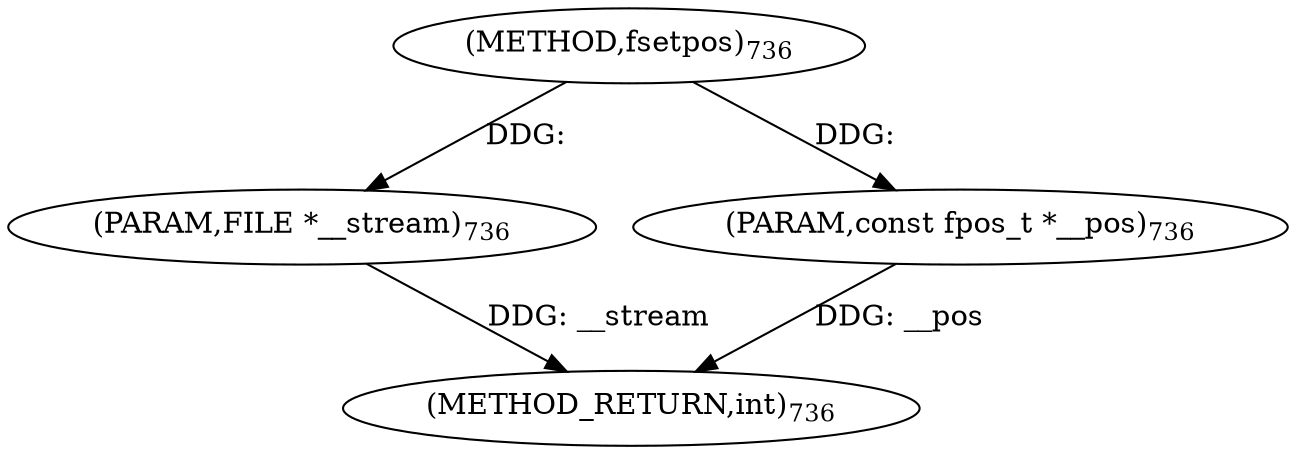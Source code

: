 digraph "fsetpos" {  
"30288" [label = <(METHOD,fsetpos)<SUB>736</SUB>> ]
"30291" [label = <(METHOD_RETURN,int)<SUB>736</SUB>> ]
"30289" [label = <(PARAM,FILE *__stream)<SUB>736</SUB>> ]
"30290" [label = <(PARAM,const fpos_t *__pos)<SUB>736</SUB>> ]
  "30289" -> "30291"  [ label = "DDG: __stream"] 
  "30290" -> "30291"  [ label = "DDG: __pos"] 
  "30288" -> "30289"  [ label = "DDG: "] 
  "30288" -> "30290"  [ label = "DDG: "] 
}
